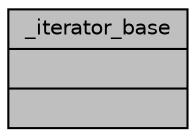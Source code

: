 digraph "_iterator_base"
{
 // INTERACTIVE_SVG=YES
  bgcolor="transparent";
  edge [fontname="Helvetica",fontsize="10",labelfontname="Helvetica",labelfontsize="10"];
  node [fontname="Helvetica",fontsize="10",shape=record];
  Node1 [label="{_iterator_base\n||}",height=0.2,width=0.4,color="black", fillcolor="grey75", style="filled", fontcolor="black"];
}

